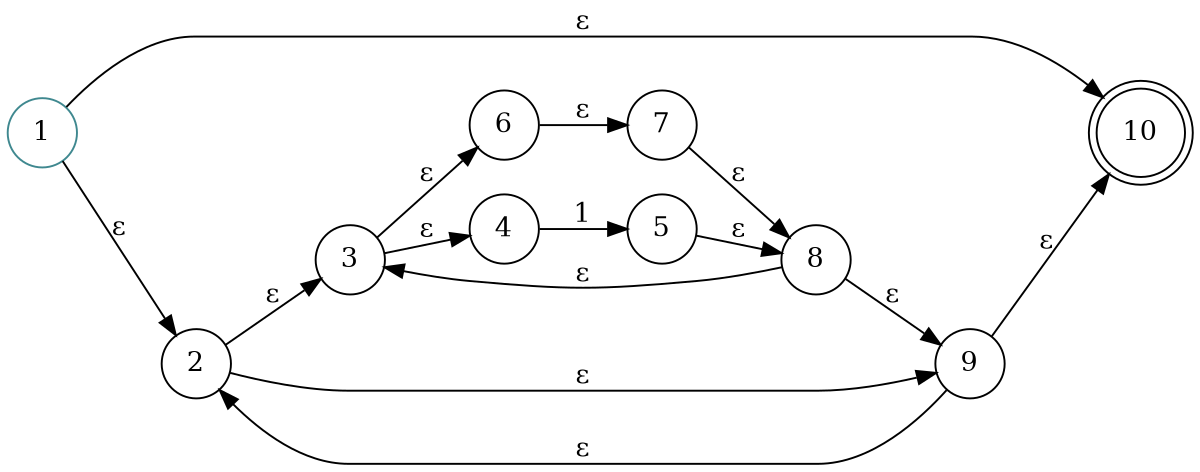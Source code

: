 digraph finite_state_machine {
	rankdir=LR size="8,5"
	node [shape=doublecircle]
	10
	node [shape=circle]
	1 [color="#3F888F"]
	1 -> 2 [label="ε"]
	1 -> 10 [label="ε"]
	2 -> 3 [label="ε"]
	2 -> 9 [label="ε"]
	3 -> 6 [label="ε"]
	3 -> 4 [label="ε"]
	4 -> 5 [label=1]
	5 -> 8 [label="ε"]
	6 -> 7 [label="ε"]
	7 -> 8 [label="ε"]
	8 -> 3 [label="ε"]
	8 -> 9 [label="ε"]
	9 -> 2 [label="ε"]
	9 -> 10 [label="ε"]
}
